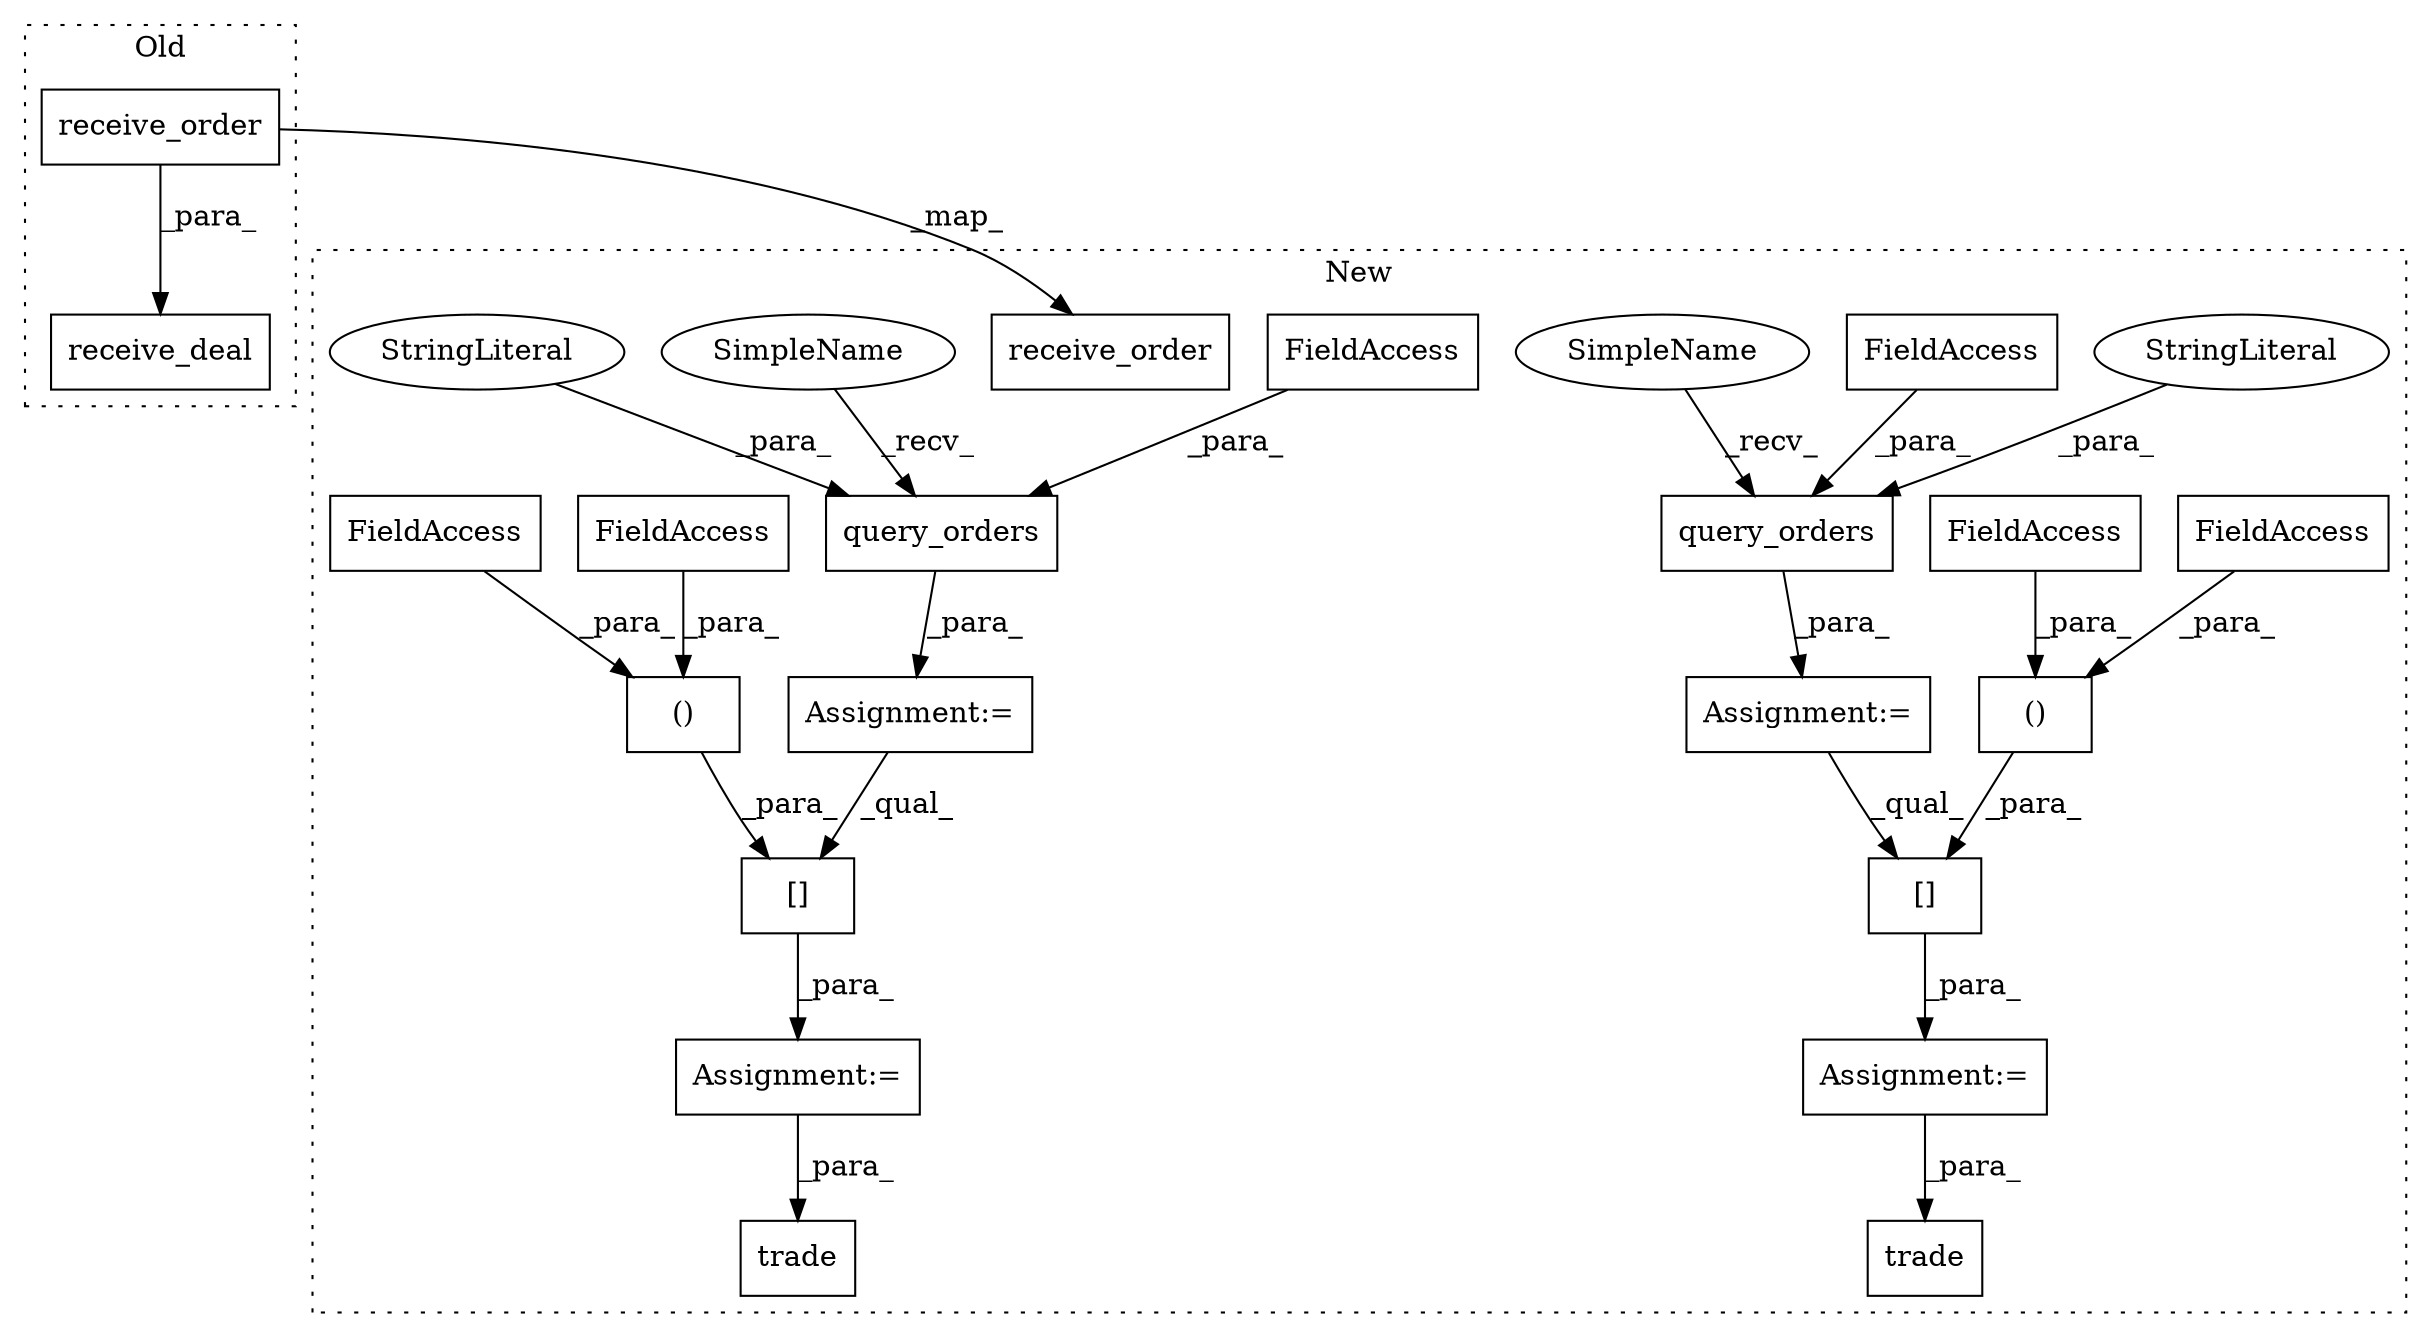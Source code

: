 digraph G {
subgraph cluster0 {
1 [label="receive_deal" a="32" s="2607,2672" l="13,1" shape="box"];
21 [label="receive_order" a="32" s="2627,2671" l="14,1" shape="box"];
label = "Old";
style="dotted";
}
subgraph cluster1 {
2 [label="query_orders" a="32" s="2267,2311" l="13,1" shape="box"];
3 [label="[]" a="2" s="2328,2404" l="25,2" shape="box"];
4 [label="()" a="106" s="2353" l="51" shape="box"];
5 [label="StringLiteral" a="45" s="2303" l="8" shape="ellipse"];
6 [label="trade" a="32" s="2424,2490" l="6,1" shape="box"];
7 [label="FieldAccess" a="22" s="2280" l="22" shape="box"];
8 [label="FieldAccess" a="22" s="2353" l="5" shape="box"];
9 [label="FieldAccess" a="22" s="2386" l="5" shape="box"];
10 [label="Assignment:=" a="7" s="2259" l="1" shape="box"];
11 [label="Assignment:=" a="7" s="2327" l="1" shape="box"];
12 [label="query_orders" a="32" s="2917,2961" l="13,1" shape="box"];
13 [label="[]" a="2" s="2980,3058" l="27,2" shape="box"];
14 [label="()" a="106" s="3007" l="51" shape="box"];
15 [label="StringLiteral" a="45" s="2953" l="8" shape="ellipse"];
16 [label="trade" a="32" s="3080,3146" l="6,1" shape="box"];
17 [label="FieldAccess" a="22" s="2930" l="22" shape="box"];
18 [label="FieldAccess" a="22" s="3007" l="5" shape="box"];
19 [label="FieldAccess" a="22" s="3040" l="5" shape="box"];
20 [label="receive_order" a="32" s="2841,2885" l="14,1" shape="box"];
22 [label="Assignment:=" a="7" s="2909" l="1" shape="box"];
23 [label="Assignment:=" a="7" s="2979" l="1" shape="box"];
24 [label="SimpleName" a="42" s="2260" l="6" shape="ellipse"];
25 [label="SimpleName" a="42" s="2910" l="6" shape="ellipse"];
label = "New";
style="dotted";
}
2 -> 10 [label="_para_"];
3 -> 11 [label="_para_"];
4 -> 3 [label="_para_"];
5 -> 2 [label="_para_"];
7 -> 2 [label="_para_"];
8 -> 4 [label="_para_"];
9 -> 4 [label="_para_"];
10 -> 3 [label="_qual_"];
11 -> 6 [label="_para_"];
12 -> 22 [label="_para_"];
13 -> 23 [label="_para_"];
14 -> 13 [label="_para_"];
15 -> 12 [label="_para_"];
17 -> 12 [label="_para_"];
18 -> 14 [label="_para_"];
19 -> 14 [label="_para_"];
21 -> 20 [label="_map_"];
21 -> 1 [label="_para_"];
22 -> 13 [label="_qual_"];
23 -> 16 [label="_para_"];
24 -> 2 [label="_recv_"];
25 -> 12 [label="_recv_"];
}